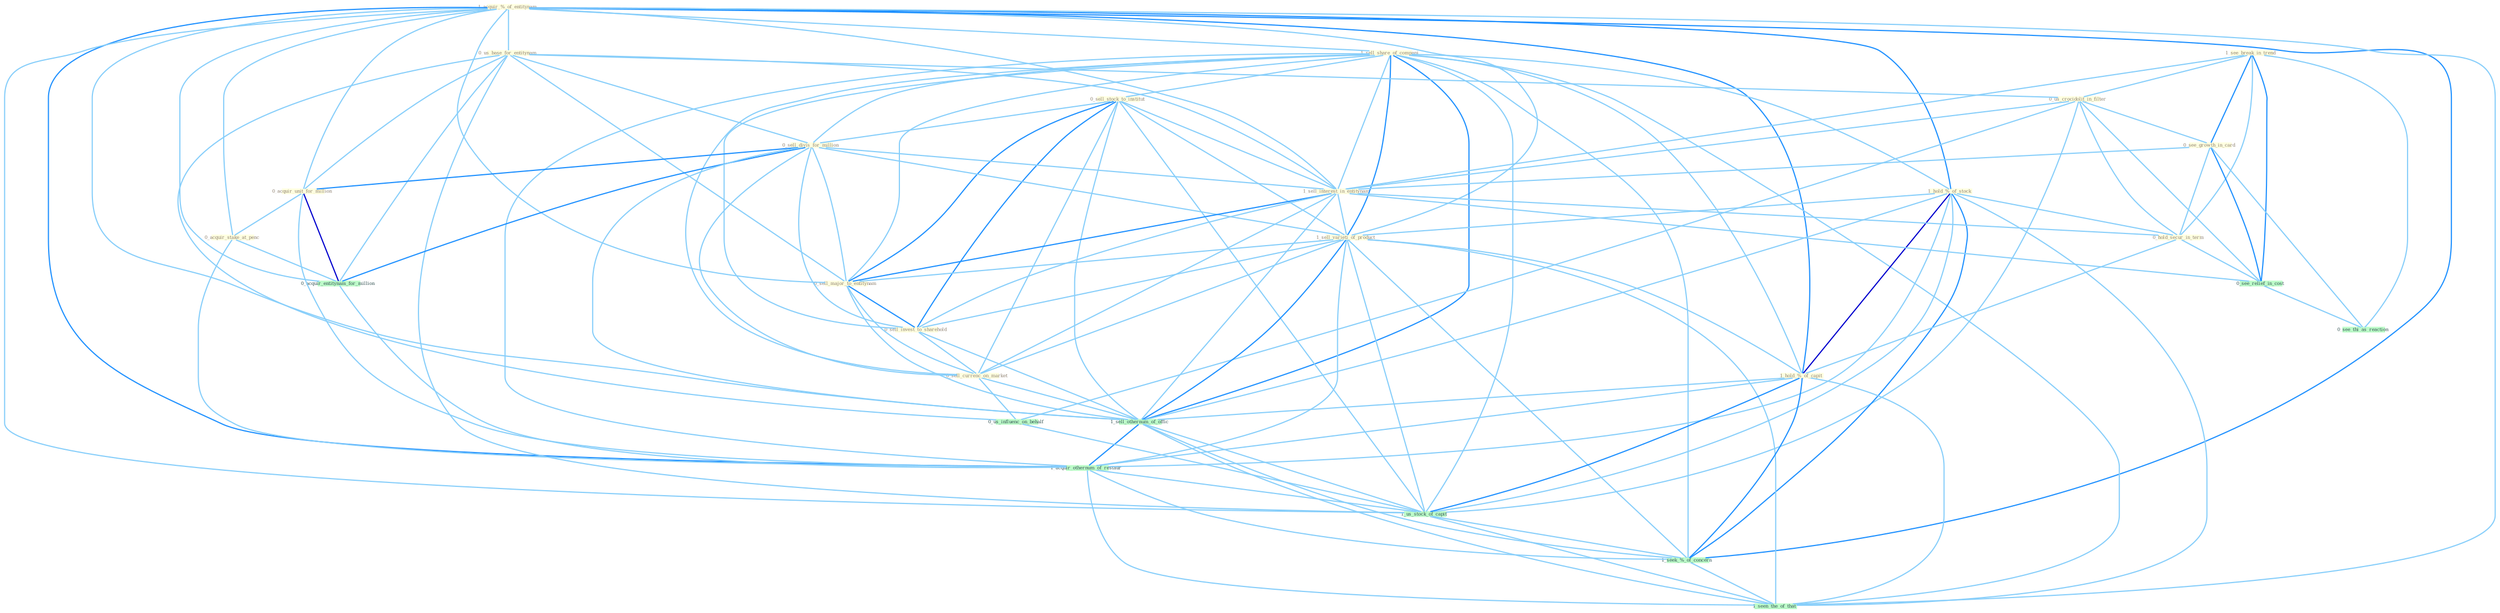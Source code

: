 Graph G{ 
    node
    [shape=polygon,style=filled,width=.5,height=.06,color="#BDFCC9",fixedsize=true,fontsize=4,
    fontcolor="#2f4f4f"];
    {node
    [color="#ffffe0", fontcolor="#8b7d6b"] "1_acquir_%_of_entitynam " "1_sell_share_of_compani " "1_see_break_in_trend " "0_us_base_for_entitynam " "0_us_crocidolit_in_filter " "0_see_growth_in_card " "0_sell_stock_to_institut " "1_hold_%_of_stock " "0_sell_divis_for_million " "1_sell_interest_in_entitynam " "1_sell_varieti_of_product " "0_sell_major_to_entitynam " "0_sell_invest_to_sharehold " "0_acquir_unit_for_million " "0_hold_secur_in_term " "1_hold_%_of_capit " "0_sell_currenc_on_market " "0_acquir_stake_at_penc "}
{node [color="#fff0f5", fontcolor="#b22222"]}
edge [color="#B0E2FF"];

	"1_acquir_%_of_entitynam " -- "1_sell_share_of_compani " [w="1", color="#87cefa" ];
	"1_acquir_%_of_entitynam " -- "0_us_base_for_entitynam " [w="1", color="#87cefa" ];
	"1_acquir_%_of_entitynam " -- "1_hold_%_of_stock " [w="2", color="#1e90ff" , len=0.8];
	"1_acquir_%_of_entitynam " -- "1_sell_interest_in_entitynam " [w="1", color="#87cefa" ];
	"1_acquir_%_of_entitynam " -- "1_sell_varieti_of_product " [w="1", color="#87cefa" ];
	"1_acquir_%_of_entitynam " -- "0_sell_major_to_entitynam " [w="1", color="#87cefa" ];
	"1_acquir_%_of_entitynam " -- "0_acquir_unit_for_million " [w="1", color="#87cefa" ];
	"1_acquir_%_of_entitynam " -- "1_hold_%_of_capit " [w="2", color="#1e90ff" , len=0.8];
	"1_acquir_%_of_entitynam " -- "0_acquir_stake_at_penc " [w="1", color="#87cefa" ];
	"1_acquir_%_of_entitynam " -- "0_acquir_entitynam_for_million " [w="1", color="#87cefa" ];
	"1_acquir_%_of_entitynam " -- "1_sell_othernum_of_offic " [w="1", color="#87cefa" ];
	"1_acquir_%_of_entitynam " -- "1_acquir_othernum_of_restaur " [w="2", color="#1e90ff" , len=0.8];
	"1_acquir_%_of_entitynam " -- "1_us_stock_of_capit " [w="1", color="#87cefa" ];
	"1_acquir_%_of_entitynam " -- "1_seek_%_of_concern " [w="2", color="#1e90ff" , len=0.8];
	"1_acquir_%_of_entitynam " -- "1_seen_the_of_that " [w="1", color="#87cefa" ];
	"1_sell_share_of_compani " -- "0_sell_stock_to_institut " [w="1", color="#87cefa" ];
	"1_sell_share_of_compani " -- "1_hold_%_of_stock " [w="1", color="#87cefa" ];
	"1_sell_share_of_compani " -- "0_sell_divis_for_million " [w="1", color="#87cefa" ];
	"1_sell_share_of_compani " -- "1_sell_interest_in_entitynam " [w="1", color="#87cefa" ];
	"1_sell_share_of_compani " -- "1_sell_varieti_of_product " [w="2", color="#1e90ff" , len=0.8];
	"1_sell_share_of_compani " -- "0_sell_major_to_entitynam " [w="1", color="#87cefa" ];
	"1_sell_share_of_compani " -- "0_sell_invest_to_sharehold " [w="1", color="#87cefa" ];
	"1_sell_share_of_compani " -- "1_hold_%_of_capit " [w="1", color="#87cefa" ];
	"1_sell_share_of_compani " -- "0_sell_currenc_on_market " [w="1", color="#87cefa" ];
	"1_sell_share_of_compani " -- "1_sell_othernum_of_offic " [w="2", color="#1e90ff" , len=0.8];
	"1_sell_share_of_compani " -- "1_acquir_othernum_of_restaur " [w="1", color="#87cefa" ];
	"1_sell_share_of_compani " -- "1_us_stock_of_capit " [w="1", color="#87cefa" ];
	"1_sell_share_of_compani " -- "1_seek_%_of_concern " [w="1", color="#87cefa" ];
	"1_sell_share_of_compani " -- "1_seen_the_of_that " [w="1", color="#87cefa" ];
	"1_see_break_in_trend " -- "0_us_crocidolit_in_filter " [w="1", color="#87cefa" ];
	"1_see_break_in_trend " -- "0_see_growth_in_card " [w="2", color="#1e90ff" , len=0.8];
	"1_see_break_in_trend " -- "1_sell_interest_in_entitynam " [w="1", color="#87cefa" ];
	"1_see_break_in_trend " -- "0_hold_secur_in_term " [w="1", color="#87cefa" ];
	"1_see_break_in_trend " -- "0_see_relief_in_cost " [w="2", color="#1e90ff" , len=0.8];
	"1_see_break_in_trend " -- "0_see_thi_as_reaction " [w="1", color="#87cefa" ];
	"0_us_base_for_entitynam " -- "0_us_crocidolit_in_filter " [w="1", color="#87cefa" ];
	"0_us_base_for_entitynam " -- "0_sell_divis_for_million " [w="1", color="#87cefa" ];
	"0_us_base_for_entitynam " -- "1_sell_interest_in_entitynam " [w="1", color="#87cefa" ];
	"0_us_base_for_entitynam " -- "0_sell_major_to_entitynam " [w="1", color="#87cefa" ];
	"0_us_base_for_entitynam " -- "0_acquir_unit_for_million " [w="1", color="#87cefa" ];
	"0_us_base_for_entitynam " -- "0_acquir_entitynam_for_million " [w="1", color="#87cefa" ];
	"0_us_base_for_entitynam " -- "0_us_influenc_on_behalf " [w="1", color="#87cefa" ];
	"0_us_base_for_entitynam " -- "1_us_stock_of_capit " [w="1", color="#87cefa" ];
	"0_us_crocidolit_in_filter " -- "0_see_growth_in_card " [w="1", color="#87cefa" ];
	"0_us_crocidolit_in_filter " -- "1_sell_interest_in_entitynam " [w="1", color="#87cefa" ];
	"0_us_crocidolit_in_filter " -- "0_hold_secur_in_term " [w="1", color="#87cefa" ];
	"0_us_crocidolit_in_filter " -- "0_us_influenc_on_behalf " [w="1", color="#87cefa" ];
	"0_us_crocidolit_in_filter " -- "0_see_relief_in_cost " [w="1", color="#87cefa" ];
	"0_us_crocidolit_in_filter " -- "1_us_stock_of_capit " [w="1", color="#87cefa" ];
	"0_see_growth_in_card " -- "1_sell_interest_in_entitynam " [w="1", color="#87cefa" ];
	"0_see_growth_in_card " -- "0_hold_secur_in_term " [w="1", color="#87cefa" ];
	"0_see_growth_in_card " -- "0_see_relief_in_cost " [w="2", color="#1e90ff" , len=0.8];
	"0_see_growth_in_card " -- "0_see_thi_as_reaction " [w="1", color="#87cefa" ];
	"0_sell_stock_to_institut " -- "0_sell_divis_for_million " [w="1", color="#87cefa" ];
	"0_sell_stock_to_institut " -- "1_sell_interest_in_entitynam " [w="1", color="#87cefa" ];
	"0_sell_stock_to_institut " -- "1_sell_varieti_of_product " [w="1", color="#87cefa" ];
	"0_sell_stock_to_institut " -- "0_sell_major_to_entitynam " [w="2", color="#1e90ff" , len=0.8];
	"0_sell_stock_to_institut " -- "0_sell_invest_to_sharehold " [w="2", color="#1e90ff" , len=0.8];
	"0_sell_stock_to_institut " -- "0_sell_currenc_on_market " [w="1", color="#87cefa" ];
	"0_sell_stock_to_institut " -- "1_sell_othernum_of_offic " [w="1", color="#87cefa" ];
	"0_sell_stock_to_institut " -- "1_us_stock_of_capit " [w="1", color="#87cefa" ];
	"1_hold_%_of_stock " -- "1_sell_varieti_of_product " [w="1", color="#87cefa" ];
	"1_hold_%_of_stock " -- "0_hold_secur_in_term " [w="1", color="#87cefa" ];
	"1_hold_%_of_stock " -- "1_hold_%_of_capit " [w="3", color="#0000cd" , len=0.6];
	"1_hold_%_of_stock " -- "1_sell_othernum_of_offic " [w="1", color="#87cefa" ];
	"1_hold_%_of_stock " -- "1_acquir_othernum_of_restaur " [w="1", color="#87cefa" ];
	"1_hold_%_of_stock " -- "1_us_stock_of_capit " [w="1", color="#87cefa" ];
	"1_hold_%_of_stock " -- "1_seek_%_of_concern " [w="2", color="#1e90ff" , len=0.8];
	"1_hold_%_of_stock " -- "1_seen_the_of_that " [w="1", color="#87cefa" ];
	"0_sell_divis_for_million " -- "1_sell_interest_in_entitynam " [w="1", color="#87cefa" ];
	"0_sell_divis_for_million " -- "1_sell_varieti_of_product " [w="1", color="#87cefa" ];
	"0_sell_divis_for_million " -- "0_sell_major_to_entitynam " [w="1", color="#87cefa" ];
	"0_sell_divis_for_million " -- "0_sell_invest_to_sharehold " [w="1", color="#87cefa" ];
	"0_sell_divis_for_million " -- "0_acquir_unit_for_million " [w="2", color="#1e90ff" , len=0.8];
	"0_sell_divis_for_million " -- "0_sell_currenc_on_market " [w="1", color="#87cefa" ];
	"0_sell_divis_for_million " -- "0_acquir_entitynam_for_million " [w="2", color="#1e90ff" , len=0.8];
	"0_sell_divis_for_million " -- "1_sell_othernum_of_offic " [w="1", color="#87cefa" ];
	"1_sell_interest_in_entitynam " -- "1_sell_varieti_of_product " [w="1", color="#87cefa" ];
	"1_sell_interest_in_entitynam " -- "0_sell_major_to_entitynam " [w="2", color="#1e90ff" , len=0.8];
	"1_sell_interest_in_entitynam " -- "0_sell_invest_to_sharehold " [w="1", color="#87cefa" ];
	"1_sell_interest_in_entitynam " -- "0_hold_secur_in_term " [w="1", color="#87cefa" ];
	"1_sell_interest_in_entitynam " -- "0_sell_currenc_on_market " [w="1", color="#87cefa" ];
	"1_sell_interest_in_entitynam " -- "1_sell_othernum_of_offic " [w="1", color="#87cefa" ];
	"1_sell_interest_in_entitynam " -- "0_see_relief_in_cost " [w="1", color="#87cefa" ];
	"1_sell_varieti_of_product " -- "0_sell_major_to_entitynam " [w="1", color="#87cefa" ];
	"1_sell_varieti_of_product " -- "0_sell_invest_to_sharehold " [w="1", color="#87cefa" ];
	"1_sell_varieti_of_product " -- "1_hold_%_of_capit " [w="1", color="#87cefa" ];
	"1_sell_varieti_of_product " -- "0_sell_currenc_on_market " [w="1", color="#87cefa" ];
	"1_sell_varieti_of_product " -- "1_sell_othernum_of_offic " [w="2", color="#1e90ff" , len=0.8];
	"1_sell_varieti_of_product " -- "1_acquir_othernum_of_restaur " [w="1", color="#87cefa" ];
	"1_sell_varieti_of_product " -- "1_us_stock_of_capit " [w="1", color="#87cefa" ];
	"1_sell_varieti_of_product " -- "1_seek_%_of_concern " [w="1", color="#87cefa" ];
	"1_sell_varieti_of_product " -- "1_seen_the_of_that " [w="1", color="#87cefa" ];
	"0_sell_major_to_entitynam " -- "0_sell_invest_to_sharehold " [w="2", color="#1e90ff" , len=0.8];
	"0_sell_major_to_entitynam " -- "0_sell_currenc_on_market " [w="1", color="#87cefa" ];
	"0_sell_major_to_entitynam " -- "1_sell_othernum_of_offic " [w="1", color="#87cefa" ];
	"0_sell_invest_to_sharehold " -- "0_sell_currenc_on_market " [w="1", color="#87cefa" ];
	"0_sell_invest_to_sharehold " -- "1_sell_othernum_of_offic " [w="1", color="#87cefa" ];
	"0_acquir_unit_for_million " -- "0_acquir_stake_at_penc " [w="1", color="#87cefa" ];
	"0_acquir_unit_for_million " -- "0_acquir_entitynam_for_million " [w="3", color="#0000cd" , len=0.6];
	"0_acquir_unit_for_million " -- "1_acquir_othernum_of_restaur " [w="1", color="#87cefa" ];
	"0_hold_secur_in_term " -- "1_hold_%_of_capit " [w="1", color="#87cefa" ];
	"0_hold_secur_in_term " -- "0_see_relief_in_cost " [w="1", color="#87cefa" ];
	"1_hold_%_of_capit " -- "1_sell_othernum_of_offic " [w="1", color="#87cefa" ];
	"1_hold_%_of_capit " -- "1_acquir_othernum_of_restaur " [w="1", color="#87cefa" ];
	"1_hold_%_of_capit " -- "1_us_stock_of_capit " [w="2", color="#1e90ff" , len=0.8];
	"1_hold_%_of_capit " -- "1_seek_%_of_concern " [w="2", color="#1e90ff" , len=0.8];
	"1_hold_%_of_capit " -- "1_seen_the_of_that " [w="1", color="#87cefa" ];
	"0_sell_currenc_on_market " -- "1_sell_othernum_of_offic " [w="1", color="#87cefa" ];
	"0_sell_currenc_on_market " -- "0_us_influenc_on_behalf " [w="1", color="#87cefa" ];
	"0_acquir_stake_at_penc " -- "0_acquir_entitynam_for_million " [w="1", color="#87cefa" ];
	"0_acquir_stake_at_penc " -- "1_acquir_othernum_of_restaur " [w="1", color="#87cefa" ];
	"0_acquir_entitynam_for_million " -- "1_acquir_othernum_of_restaur " [w="1", color="#87cefa" ];
	"1_sell_othernum_of_offic " -- "1_acquir_othernum_of_restaur " [w="2", color="#1e90ff" , len=0.8];
	"1_sell_othernum_of_offic " -- "1_us_stock_of_capit " [w="1", color="#87cefa" ];
	"1_sell_othernum_of_offic " -- "1_seek_%_of_concern " [w="1", color="#87cefa" ];
	"1_sell_othernum_of_offic " -- "1_seen_the_of_that " [w="1", color="#87cefa" ];
	"0_us_influenc_on_behalf " -- "1_us_stock_of_capit " [w="1", color="#87cefa" ];
	"0_see_relief_in_cost " -- "0_see_thi_as_reaction " [w="1", color="#87cefa" ];
	"1_acquir_othernum_of_restaur " -- "1_us_stock_of_capit " [w="1", color="#87cefa" ];
	"1_acquir_othernum_of_restaur " -- "1_seek_%_of_concern " [w="1", color="#87cefa" ];
	"1_acquir_othernum_of_restaur " -- "1_seen_the_of_that " [w="1", color="#87cefa" ];
	"1_us_stock_of_capit " -- "1_seek_%_of_concern " [w="1", color="#87cefa" ];
	"1_us_stock_of_capit " -- "1_seen_the_of_that " [w="1", color="#87cefa" ];
	"1_seek_%_of_concern " -- "1_seen_the_of_that " [w="1", color="#87cefa" ];
}